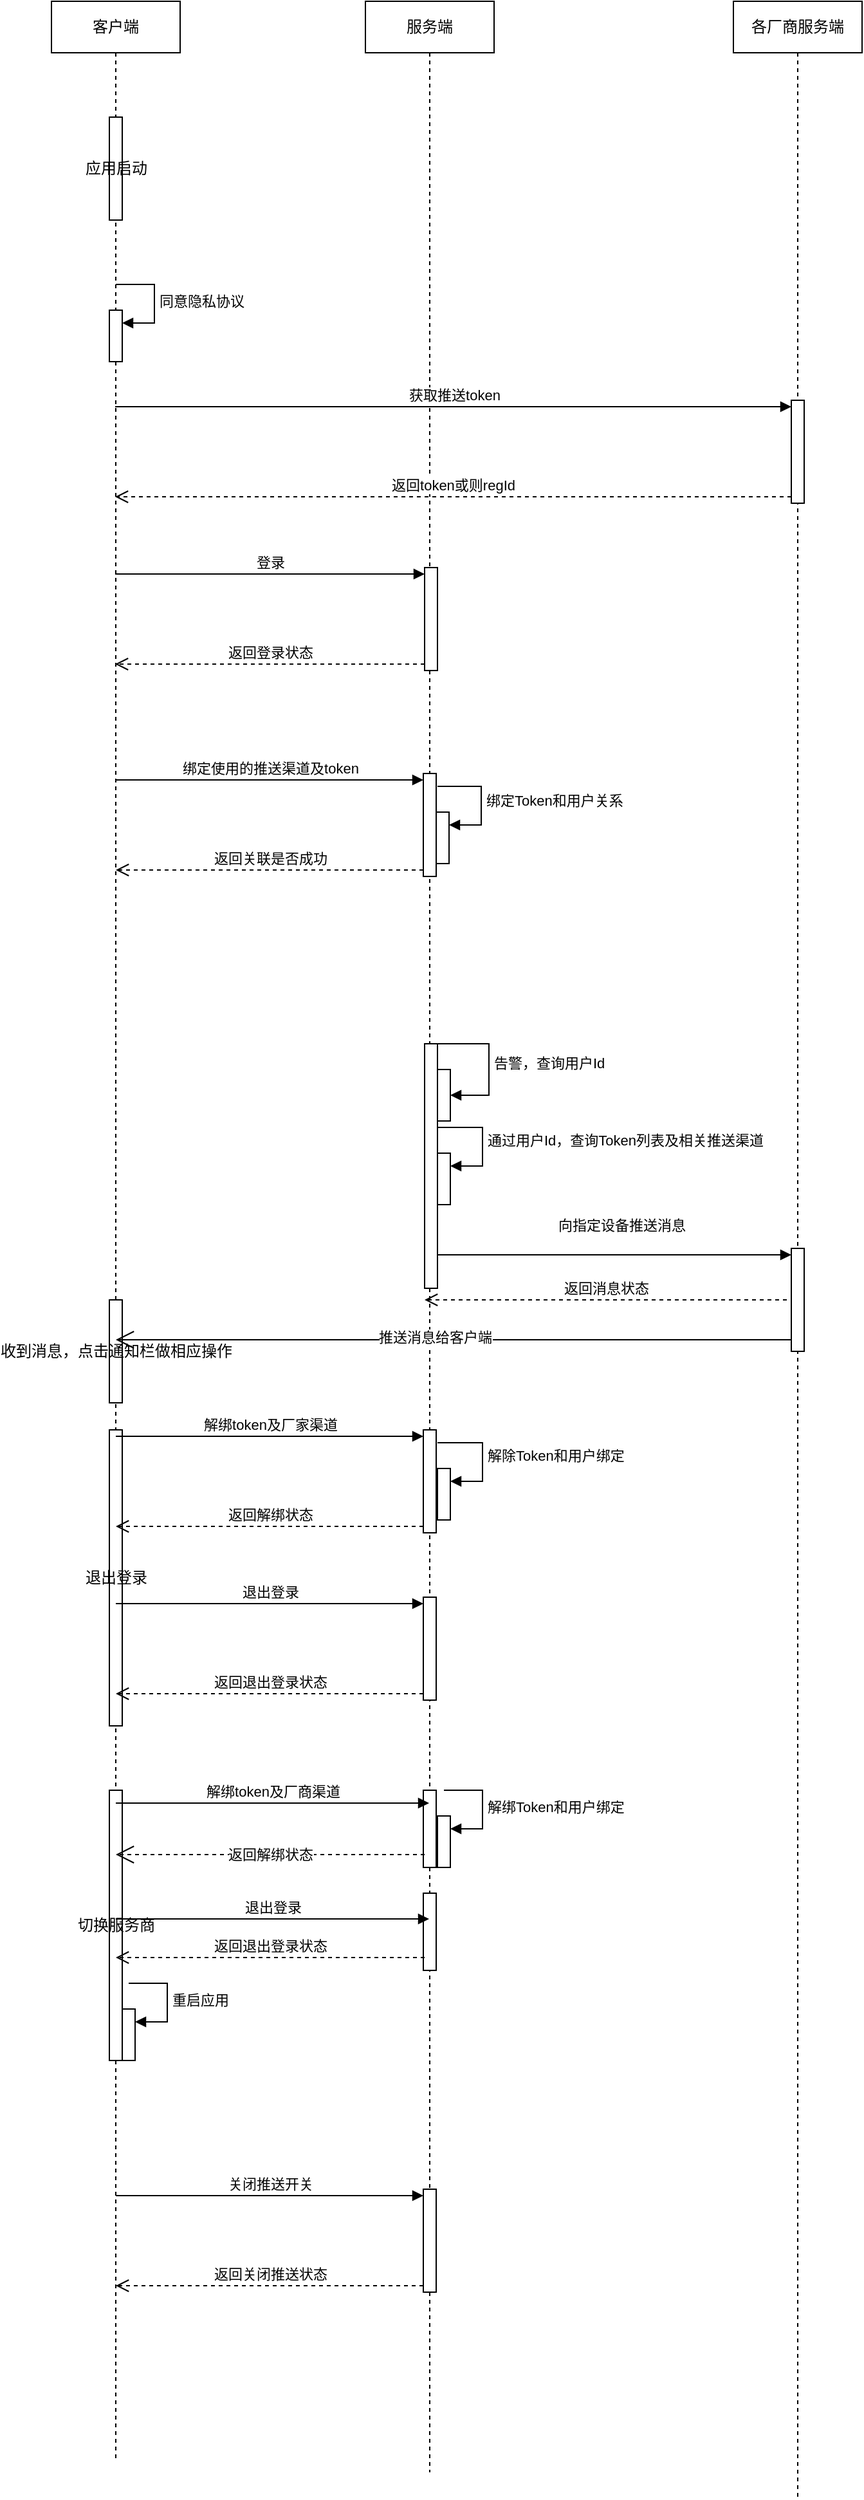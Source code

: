 <mxfile version="22.0.4" type="github">
  <diagram name="第 1 页" id="6-j45o7W-66angElEHuD">
    <mxGraphModel dx="1434" dy="790" grid="1" gridSize="10" guides="1" tooltips="1" connect="1" arrows="1" fold="1" page="1" pageScale="1" pageWidth="827" pageHeight="1169" math="0" shadow="0">
      <root>
        <mxCell id="0" />
        <mxCell id="1" parent="0" />
        <mxCell id="sv7yGNRD_cg-8nogzaBN-1" value="客户端" style="shape=umlLifeline;perimeter=lifelinePerimeter;whiteSpace=wrap;html=1;container=1;dropTarget=0;collapsible=0;recursiveResize=0;outlineConnect=0;portConstraint=eastwest;newEdgeStyle={&quot;curved&quot;:0,&quot;rounded&quot;:0};" parent="1" vertex="1">
          <mxGeometry x="70" y="80" width="100" height="1910" as="geometry" />
        </mxCell>
        <mxCell id="sv7yGNRD_cg-8nogzaBN-4" value="应用启动" style="html=1;points=[[0,0,0,0,5],[0,1,0,0,-5],[1,0,0,0,5],[1,1,0,0,-5]];perimeter=orthogonalPerimeter;outlineConnect=0;targetShapes=umlLifeline;portConstraint=eastwest;newEdgeStyle={&quot;curved&quot;:0,&quot;rounded&quot;:0};" parent="sv7yGNRD_cg-8nogzaBN-1" vertex="1">
          <mxGeometry x="45" y="90" width="10" height="80" as="geometry" />
        </mxCell>
        <mxCell id="sv7yGNRD_cg-8nogzaBN-7" value="" style="html=1;points=[[0,0,0,0,5],[0,1,0,0,-5],[1,0,0,0,5],[1,1,0,0,-5]];perimeter=orthogonalPerimeter;outlineConnect=0;targetShapes=umlLifeline;portConstraint=eastwest;newEdgeStyle={&quot;curved&quot;:0,&quot;rounded&quot;:0};" parent="sv7yGNRD_cg-8nogzaBN-1" vertex="1">
          <mxGeometry x="45" y="240" width="10" height="40" as="geometry" />
        </mxCell>
        <mxCell id="sv7yGNRD_cg-8nogzaBN-8" value="同意隐私协议" style="html=1;align=left;spacingLeft=2;endArrow=block;rounded=0;edgeStyle=orthogonalEdgeStyle;curved=0;rounded=0;" parent="sv7yGNRD_cg-8nogzaBN-1" target="sv7yGNRD_cg-8nogzaBN-7" edge="1">
          <mxGeometry relative="1" as="geometry">
            <mxPoint x="50" y="220" as="sourcePoint" />
            <Array as="points">
              <mxPoint x="80" y="250" />
            </Array>
          </mxGeometry>
        </mxCell>
        <mxCell id="sv7yGNRD_cg-8nogzaBN-24" value="收到消息，点击通知栏做相应操作" style="html=1;points=[[0,0,0,0,5],[0,1,0,0,-5],[1,0,0,0,5],[1,1,0,0,-5]];perimeter=orthogonalPerimeter;outlineConnect=0;targetShapes=umlLifeline;portConstraint=eastwest;newEdgeStyle={&quot;curved&quot;:0,&quot;rounded&quot;:0};" parent="sv7yGNRD_cg-8nogzaBN-1" vertex="1">
          <mxGeometry x="45" y="1009" width="10" height="80" as="geometry" />
        </mxCell>
        <mxCell id="DIlMTladKK_tDg8o12hu-1" value="退出登录" style="html=1;points=[[0,0,0,0,5],[0,1,0,0,-5],[1,0,0,0,5],[1,1,0,0,-5]];perimeter=orthogonalPerimeter;outlineConnect=0;targetShapes=umlLifeline;portConstraint=eastwest;newEdgeStyle={&quot;curved&quot;:0,&quot;rounded&quot;:0};" vertex="1" parent="sv7yGNRD_cg-8nogzaBN-1">
          <mxGeometry x="45" y="1110" width="10" height="230" as="geometry" />
        </mxCell>
        <mxCell id="DIlMTladKK_tDg8o12hu-6" value="切换服务商" style="html=1;points=[[0,0,0,0,5],[0,1,0,0,-5],[1,0,0,0,5],[1,1,0,0,-5]];perimeter=orthogonalPerimeter;outlineConnect=0;targetShapes=umlLifeline;portConstraint=eastwest;newEdgeStyle={&quot;curved&quot;:0,&quot;rounded&quot;:0};" vertex="1" parent="sv7yGNRD_cg-8nogzaBN-1">
          <mxGeometry x="45" y="1390" width="10" height="210" as="geometry" />
        </mxCell>
        <mxCell id="DIlMTladKK_tDg8o12hu-22" value="" style="html=1;points=[[0,0,0,0,5],[0,1,0,0,-5],[1,0,0,0,5],[1,1,0,0,-5]];perimeter=orthogonalPerimeter;outlineConnect=0;targetShapes=umlLifeline;portConstraint=eastwest;newEdgeStyle={&quot;curved&quot;:0,&quot;rounded&quot;:0};" vertex="1" parent="sv7yGNRD_cg-8nogzaBN-1">
          <mxGeometry x="55" y="1560" width="10" height="40" as="geometry" />
        </mxCell>
        <mxCell id="DIlMTladKK_tDg8o12hu-23" value="重启应用" style="html=1;align=left;spacingLeft=2;endArrow=block;rounded=0;edgeStyle=orthogonalEdgeStyle;curved=0;rounded=0;" edge="1" target="DIlMTladKK_tDg8o12hu-22" parent="sv7yGNRD_cg-8nogzaBN-1">
          <mxGeometry relative="1" as="geometry">
            <mxPoint x="60" y="1540" as="sourcePoint" />
            <Array as="points">
              <mxPoint x="90" y="1570" />
            </Array>
          </mxGeometry>
        </mxCell>
        <mxCell id="sv7yGNRD_cg-8nogzaBN-2" value="服务端" style="shape=umlLifeline;perimeter=lifelinePerimeter;whiteSpace=wrap;html=1;container=1;dropTarget=0;collapsible=0;recursiveResize=0;outlineConnect=0;portConstraint=eastwest;newEdgeStyle={&quot;curved&quot;:0,&quot;rounded&quot;:0};" parent="1" vertex="1">
          <mxGeometry x="314" y="80" width="100" height="1920" as="geometry" />
        </mxCell>
        <mxCell id="sv7yGNRD_cg-8nogzaBN-15" value="" style="html=1;points=[[0,0,0,0,5],[0,1,0,0,-5],[1,0,0,0,5],[1,1,0,0,-5]];perimeter=orthogonalPerimeter;outlineConnect=0;targetShapes=umlLifeline;portConstraint=eastwest;newEdgeStyle={&quot;curved&quot;:0,&quot;rounded&quot;:0};" parent="sv7yGNRD_cg-8nogzaBN-2" vertex="1">
          <mxGeometry x="45" y="600" width="10" height="80" as="geometry" />
        </mxCell>
        <mxCell id="sv7yGNRD_cg-8nogzaBN-19" value="" style="html=1;points=[[0,0,0,0,5],[0,1,0,0,-5],[1,0,0,0,5],[1,1,0,0,-5]];perimeter=orthogonalPerimeter;outlineConnect=0;targetShapes=umlLifeline;portConstraint=eastwest;newEdgeStyle={&quot;curved&quot;:0,&quot;rounded&quot;:0};" parent="sv7yGNRD_cg-8nogzaBN-2" vertex="1">
          <mxGeometry x="46" y="810" width="10" height="190" as="geometry" />
        </mxCell>
        <mxCell id="sv7yGNRD_cg-8nogzaBN-29" value="" style="html=1;points=[[0,0,0,0,5],[0,1,0,0,-5],[1,0,0,0,5],[1,1,0,0,-5]];perimeter=orthogonalPerimeter;outlineConnect=0;targetShapes=umlLifeline;portConstraint=eastwest;newEdgeStyle={&quot;curved&quot;:0,&quot;rounded&quot;:0};" parent="sv7yGNRD_cg-8nogzaBN-2" vertex="1">
          <mxGeometry x="45" y="1110" width="10" height="80" as="geometry" />
        </mxCell>
        <mxCell id="ZP5Zvn0at6DC-guyt6DE-2" value="" style="html=1;points=[[0,0,0,0,5],[0,1,0,0,-5],[1,0,0,0,5],[1,1,0,0,-5]];perimeter=orthogonalPerimeter;outlineConnect=0;targetShapes=umlLifeline;portConstraint=eastwest;newEdgeStyle={&quot;curved&quot;:0,&quot;rounded&quot;:0};" parent="sv7yGNRD_cg-8nogzaBN-2" vertex="1">
          <mxGeometry x="56" y="830" width="10" height="40" as="geometry" />
        </mxCell>
        <mxCell id="ZP5Zvn0at6DC-guyt6DE-3" value="告警，查询用户Id" style="html=1;align=left;spacingLeft=2;endArrow=block;rounded=0;edgeStyle=orthogonalEdgeStyle;curved=0;rounded=0;" parent="sv7yGNRD_cg-8nogzaBN-2" source="sv7yGNRD_cg-8nogzaBN-19" target="ZP5Zvn0at6DC-guyt6DE-2" edge="1">
          <mxGeometry relative="1" as="geometry">
            <mxPoint x="66" y="830" as="sourcePoint" />
            <Array as="points">
              <mxPoint x="96" y="810" />
              <mxPoint x="96" y="850" />
            </Array>
            <mxPoint as="offset" />
          </mxGeometry>
        </mxCell>
        <mxCell id="ZP5Zvn0at6DC-guyt6DE-6" value="" style="html=1;points=[[0,0,0,0,5],[0,1,0,0,-5],[1,0,0,0,5],[1,1,0,0,-5]];perimeter=orthogonalPerimeter;outlineConnect=0;targetShapes=umlLifeline;portConstraint=eastwest;newEdgeStyle={&quot;curved&quot;:0,&quot;rounded&quot;:0};" parent="sv7yGNRD_cg-8nogzaBN-2" vertex="1">
          <mxGeometry x="56" y="895" width="10" height="40" as="geometry" />
        </mxCell>
        <mxCell id="ZP5Zvn0at6DC-guyt6DE-7" value="通过用户Id，查询Token列表及相关推送渠道" style="html=1;align=left;spacingLeft=2;endArrow=block;rounded=0;edgeStyle=orthogonalEdgeStyle;curved=0;rounded=0;" parent="sv7yGNRD_cg-8nogzaBN-2" target="ZP5Zvn0at6DC-guyt6DE-6" edge="1">
          <mxGeometry relative="1" as="geometry">
            <mxPoint x="56" y="875" as="sourcePoint" />
            <Array as="points">
              <mxPoint x="91" y="905" />
            </Array>
          </mxGeometry>
        </mxCell>
        <mxCell id="ZP5Zvn0at6DC-guyt6DE-10" value="" style="html=1;points=[[0,0,0,0,5],[0,1,0,0,-5],[1,0,0,0,5],[1,1,0,0,-5]];perimeter=orthogonalPerimeter;outlineConnect=0;targetShapes=umlLifeline;portConstraint=eastwest;newEdgeStyle={&quot;curved&quot;:0,&quot;rounded&quot;:0};" parent="sv7yGNRD_cg-8nogzaBN-2" vertex="1">
          <mxGeometry x="55" y="630" width="10" height="40" as="geometry" />
        </mxCell>
        <mxCell id="ZP5Zvn0at6DC-guyt6DE-11" value="绑定Token和用户关系" style="html=1;align=left;spacingLeft=2;endArrow=block;rounded=0;edgeStyle=orthogonalEdgeStyle;curved=0;rounded=0;" parent="sv7yGNRD_cg-8nogzaBN-2" target="ZP5Zvn0at6DC-guyt6DE-10" edge="1">
          <mxGeometry relative="1" as="geometry">
            <mxPoint x="56" y="610" as="sourcePoint" />
            <Array as="points">
              <mxPoint x="90" y="640" />
            </Array>
          </mxGeometry>
        </mxCell>
        <mxCell id="ZP5Zvn0at6DC-guyt6DE-12" value="" style="html=1;points=[[0,0,0,0,5],[0,1,0,0,-5],[1,0,0,0,5],[1,1,0,0,-5]];perimeter=orthogonalPerimeter;outlineConnect=0;targetShapes=umlLifeline;portConstraint=eastwest;newEdgeStyle={&quot;curved&quot;:0,&quot;rounded&quot;:0};" parent="sv7yGNRD_cg-8nogzaBN-2" vertex="1">
          <mxGeometry x="56" y="1140" width="10" height="40" as="geometry" />
        </mxCell>
        <mxCell id="ZP5Zvn0at6DC-guyt6DE-13" value="解除Token和用户绑定" style="html=1;align=left;spacingLeft=2;endArrow=block;rounded=0;edgeStyle=orthogonalEdgeStyle;curved=0;rounded=0;" parent="sv7yGNRD_cg-8nogzaBN-2" target="ZP5Zvn0at6DC-guyt6DE-12" edge="1">
          <mxGeometry relative="1" as="geometry">
            <mxPoint x="56" y="1120" as="sourcePoint" />
            <Array as="points">
              <mxPoint x="91" y="1150" />
            </Array>
          </mxGeometry>
        </mxCell>
        <mxCell id="DIlMTladKK_tDg8o12hu-2" value="" style="html=1;points=[[0,0,0,0,5],[0,1,0,0,-5],[1,0,0,0,5],[1,1,0,0,-5]];perimeter=orthogonalPerimeter;outlineConnect=0;targetShapes=umlLifeline;portConstraint=eastwest;newEdgeStyle={&quot;curved&quot;:0,&quot;rounded&quot;:0};" vertex="1" parent="sv7yGNRD_cg-8nogzaBN-2">
          <mxGeometry x="45" y="1240" width="10" height="80" as="geometry" />
        </mxCell>
        <mxCell id="DIlMTladKK_tDg8o12hu-7" value="" style="html=1;points=[[0,0,0,0,5],[0,1,0,0,-5],[1,0,0,0,5],[1,1,0,0,-5]];perimeter=orthogonalPerimeter;outlineConnect=0;targetShapes=umlLifeline;portConstraint=eastwest;newEdgeStyle={&quot;curved&quot;:0,&quot;rounded&quot;:0};" vertex="1" parent="sv7yGNRD_cg-8nogzaBN-2">
          <mxGeometry x="45" y="1390" width="10" height="60" as="geometry" />
        </mxCell>
        <mxCell id="DIlMTladKK_tDg8o12hu-8" value="" style="html=1;points=[[0,0,0,0,5],[0,1,0,0,-5],[1,0,0,0,5],[1,1,0,0,-5]];perimeter=orthogonalPerimeter;outlineConnect=0;targetShapes=umlLifeline;portConstraint=eastwest;newEdgeStyle={&quot;curved&quot;:0,&quot;rounded&quot;:0};" vertex="1" parent="sv7yGNRD_cg-8nogzaBN-2">
          <mxGeometry x="45" y="1470" width="10" height="60" as="geometry" />
        </mxCell>
        <mxCell id="DIlMTladKK_tDg8o12hu-13" value="" style="html=1;points=[[0,0,0,0,5],[0,1,0,0,-5],[1,0,0,0,5],[1,1,0,0,-5]];perimeter=orthogonalPerimeter;outlineConnect=0;targetShapes=umlLifeline;portConstraint=eastwest;newEdgeStyle={&quot;curved&quot;:0,&quot;rounded&quot;:0};" vertex="1" parent="sv7yGNRD_cg-8nogzaBN-2">
          <mxGeometry x="56" y="1410" width="10" height="40" as="geometry" />
        </mxCell>
        <mxCell id="DIlMTladKK_tDg8o12hu-14" value="解绑Token和用户绑定" style="html=1;align=left;spacingLeft=2;endArrow=block;rounded=0;edgeStyle=orthogonalEdgeStyle;curved=0;rounded=0;" edge="1" target="DIlMTladKK_tDg8o12hu-13" parent="sv7yGNRD_cg-8nogzaBN-2">
          <mxGeometry relative="1" as="geometry">
            <mxPoint x="61" y="1390" as="sourcePoint" />
            <Array as="points">
              <mxPoint x="91" y="1420" />
            </Array>
          </mxGeometry>
        </mxCell>
        <mxCell id="DIlMTladKK_tDg8o12hu-25" value="" style="html=1;points=[[0,0,0,0,5],[0,1,0,0,-5],[1,0,0,0,5],[1,1,0,0,-5]];perimeter=orthogonalPerimeter;outlineConnect=0;targetShapes=umlLifeline;portConstraint=eastwest;newEdgeStyle={&quot;curved&quot;:0,&quot;rounded&quot;:0};" vertex="1" parent="sv7yGNRD_cg-8nogzaBN-2">
          <mxGeometry x="45" y="1700" width="10" height="80" as="geometry" />
        </mxCell>
        <mxCell id="sv7yGNRD_cg-8nogzaBN-3" value="各厂商服务端" style="shape=umlLifeline;perimeter=lifelinePerimeter;whiteSpace=wrap;html=1;container=1;dropTarget=0;collapsible=0;recursiveResize=0;outlineConnect=0;portConstraint=eastwest;newEdgeStyle={&quot;curved&quot;:0,&quot;rounded&quot;:0};" parent="1" vertex="1">
          <mxGeometry x="600" y="80" width="100" height="1940" as="geometry" />
        </mxCell>
        <mxCell id="sv7yGNRD_cg-8nogzaBN-12" value="" style="html=1;points=[[0,0,0,0,5],[0,1,0,0,-5],[1,0,0,0,5],[1,1,0,0,-5]];perimeter=orthogonalPerimeter;outlineConnect=0;targetShapes=umlLifeline;portConstraint=eastwest;newEdgeStyle={&quot;curved&quot;:0,&quot;rounded&quot;:0};" parent="sv7yGNRD_cg-8nogzaBN-3" vertex="1">
          <mxGeometry x="45" y="310" width="10" height="80" as="geometry" />
        </mxCell>
        <mxCell id="sv7yGNRD_cg-8nogzaBN-21" value="" style="html=1;points=[[0,0,0,0,5],[0,1,0,0,-5],[1,0,0,0,5],[1,1,0,0,-5]];perimeter=orthogonalPerimeter;outlineConnect=0;targetShapes=umlLifeline;portConstraint=eastwest;newEdgeStyle={&quot;curved&quot;:0,&quot;rounded&quot;:0};" parent="sv7yGNRD_cg-8nogzaBN-3" vertex="1">
          <mxGeometry x="45" y="969" width="10" height="80" as="geometry" />
        </mxCell>
        <mxCell id="sv7yGNRD_cg-8nogzaBN-13" value="获取推送token" style="html=1;verticalAlign=bottom;endArrow=block;curved=0;rounded=0;entryX=0;entryY=0;entryDx=0;entryDy=5;" parent="1" target="sv7yGNRD_cg-8nogzaBN-12" edge="1">
          <mxGeometry relative="1" as="geometry">
            <mxPoint x="119.5" y="395" as="sourcePoint" />
          </mxGeometry>
        </mxCell>
        <mxCell id="sv7yGNRD_cg-8nogzaBN-14" value="返回token或则regId" style="html=1;verticalAlign=bottom;endArrow=open;dashed=1;endSize=8;curved=0;rounded=0;exitX=0;exitY=1;exitDx=0;exitDy=-5;" parent="1" source="sv7yGNRD_cg-8nogzaBN-12" edge="1">
          <mxGeometry relative="1" as="geometry">
            <mxPoint x="119.5" y="465" as="targetPoint" />
          </mxGeometry>
        </mxCell>
        <mxCell id="sv7yGNRD_cg-8nogzaBN-16" value="绑定使用的推送渠道及token" style="html=1;verticalAlign=bottom;endArrow=block;curved=0;rounded=0;entryX=0;entryY=0;entryDx=0;entryDy=5;" parent="1" source="sv7yGNRD_cg-8nogzaBN-1" target="sv7yGNRD_cg-8nogzaBN-15" edge="1">
          <mxGeometry relative="1" as="geometry">
            <mxPoint x="289" y="685" as="sourcePoint" />
          </mxGeometry>
        </mxCell>
        <mxCell id="sv7yGNRD_cg-8nogzaBN-17" value="返回关联是否成功" style="html=1;verticalAlign=bottom;endArrow=open;dashed=1;endSize=8;curved=0;rounded=0;exitX=0;exitY=1;exitDx=0;exitDy=-5;" parent="1" source="sv7yGNRD_cg-8nogzaBN-15" target="sv7yGNRD_cg-8nogzaBN-1" edge="1">
          <mxGeometry relative="1" as="geometry">
            <mxPoint x="289" y="755" as="targetPoint" />
          </mxGeometry>
        </mxCell>
        <mxCell id="sv7yGNRD_cg-8nogzaBN-22" value="向指定设备推送消息" style="html=1;verticalAlign=bottom;endArrow=block;curved=0;rounded=0;entryX=0;entryY=0;entryDx=0;entryDy=5;" parent="1" source="sv7yGNRD_cg-8nogzaBN-19" target="sv7yGNRD_cg-8nogzaBN-21" edge="1">
          <mxGeometry x="0.041" y="14" relative="1" as="geometry">
            <mxPoint x="380" y="1054" as="sourcePoint" />
            <mxPoint as="offset" />
          </mxGeometry>
        </mxCell>
        <mxCell id="sv7yGNRD_cg-8nogzaBN-23" value="返回消息状态" style="html=1;verticalAlign=bottom;endArrow=open;dashed=1;endSize=8;curved=0;rounded=0;exitX=0;exitY=1;exitDx=0;exitDy=-5;" parent="1" edge="1">
          <mxGeometry relative="1" as="geometry">
            <mxPoint x="360" y="1089" as="targetPoint" />
            <mxPoint x="641.5" y="1089" as="sourcePoint" />
          </mxGeometry>
        </mxCell>
        <mxCell id="sv7yGNRD_cg-8nogzaBN-30" value="解绑token及厂家渠道" style="html=1;verticalAlign=bottom;endArrow=block;curved=0;rounded=0;entryX=0;entryY=0;entryDx=0;entryDy=5;" parent="1" source="sv7yGNRD_cg-8nogzaBN-1" target="sv7yGNRD_cg-8nogzaBN-29" edge="1">
          <mxGeometry relative="1" as="geometry">
            <mxPoint x="290" y="1125" as="sourcePoint" />
          </mxGeometry>
        </mxCell>
        <mxCell id="sv7yGNRD_cg-8nogzaBN-31" value="返回解绑状态" style="html=1;verticalAlign=bottom;endArrow=open;dashed=1;endSize=8;curved=0;rounded=0;exitX=0;exitY=1;exitDx=0;exitDy=-5;" parent="1" source="sv7yGNRD_cg-8nogzaBN-29" target="sv7yGNRD_cg-8nogzaBN-1" edge="1">
          <mxGeometry relative="1" as="geometry">
            <mxPoint x="290" y="1195" as="targetPoint" />
          </mxGeometry>
        </mxCell>
        <mxCell id="sv7yGNRD_cg-8nogzaBN-9" value="" style="html=1;points=[[0,0,0,0,5],[0,1,0,0,-5],[1,0,0,0,5],[1,1,0,0,-5]];perimeter=orthogonalPerimeter;outlineConnect=0;targetShapes=umlLifeline;portConstraint=eastwest;newEdgeStyle={&quot;curved&quot;:0,&quot;rounded&quot;:0};" parent="1" vertex="1">
          <mxGeometry x="360" y="520" width="10" height="80" as="geometry" />
        </mxCell>
        <mxCell id="sv7yGNRD_cg-8nogzaBN-10" value="登录" style="html=1;verticalAlign=bottom;endArrow=block;curved=0;rounded=0;entryX=0;entryY=0;entryDx=0;entryDy=5;" parent="1" target="sv7yGNRD_cg-8nogzaBN-9" edge="1">
          <mxGeometry relative="1" as="geometry">
            <mxPoint x="119.5" y="525" as="sourcePoint" />
          </mxGeometry>
        </mxCell>
        <mxCell id="sv7yGNRD_cg-8nogzaBN-11" value="返回登录状态" style="html=1;verticalAlign=bottom;endArrow=open;dashed=1;endSize=8;curved=0;rounded=0;exitX=0;exitY=1;exitDx=0;exitDy=-5;" parent="1" source="sv7yGNRD_cg-8nogzaBN-9" edge="1">
          <mxGeometry relative="1" as="geometry">
            <mxPoint x="119.5" y="595" as="targetPoint" />
          </mxGeometry>
        </mxCell>
        <mxCell id="GY2-AC5ymq7YgEknMSqd-1" value="" style="endArrow=open;endFill=1;endSize=12;html=1;rounded=0;" parent="1" source="sv7yGNRD_cg-8nogzaBN-21" edge="1">
          <mxGeometry width="160" relative="1" as="geometry">
            <mxPoint x="640" y="1120" as="sourcePoint" />
            <mxPoint x="120" y="1120" as="targetPoint" />
          </mxGeometry>
        </mxCell>
        <mxCell id="GY2-AC5ymq7YgEknMSqd-2" value="推送消息给客户端" style="edgeLabel;html=1;align=center;verticalAlign=middle;resizable=0;points=[];" parent="GY2-AC5ymq7YgEknMSqd-1" vertex="1" connectable="0">
          <mxGeometry x="0.056" y="-2" relative="1" as="geometry">
            <mxPoint as="offset" />
          </mxGeometry>
        </mxCell>
        <mxCell id="DIlMTladKK_tDg8o12hu-3" value="退出登录" style="html=1;verticalAlign=bottom;endArrow=block;curved=0;rounded=0;entryX=0;entryY=0;entryDx=0;entryDy=5;" edge="1" target="DIlMTladKK_tDg8o12hu-2" parent="1" source="sv7yGNRD_cg-8nogzaBN-1">
          <mxGeometry relative="1" as="geometry">
            <mxPoint x="289" y="1325" as="sourcePoint" />
          </mxGeometry>
        </mxCell>
        <mxCell id="DIlMTladKK_tDg8o12hu-4" value="返回退出登录状态" style="html=1;verticalAlign=bottom;endArrow=open;dashed=1;endSize=8;curved=0;rounded=0;exitX=0;exitY=1;exitDx=0;exitDy=-5;" edge="1" source="DIlMTladKK_tDg8o12hu-2" parent="1" target="sv7yGNRD_cg-8nogzaBN-1">
          <mxGeometry relative="1" as="geometry">
            <mxPoint x="289" y="1395" as="targetPoint" />
          </mxGeometry>
        </mxCell>
        <mxCell id="DIlMTladKK_tDg8o12hu-10" value="解绑token及厂商渠道" style="html=1;verticalAlign=bottom;endArrow=block;curved=0;rounded=0;" edge="1" parent="1" target="sv7yGNRD_cg-8nogzaBN-2">
          <mxGeometry width="80" relative="1" as="geometry">
            <mxPoint x="120" y="1480" as="sourcePoint" />
            <mxPoint x="200" y="1480" as="targetPoint" />
          </mxGeometry>
        </mxCell>
        <mxCell id="DIlMTladKK_tDg8o12hu-12" value="返回解绑状态" style="endArrow=open;endSize=12;dashed=1;html=1;rounded=0;" edge="1" parent="1" target="sv7yGNRD_cg-8nogzaBN-1">
          <mxGeometry width="160" relative="1" as="geometry">
            <mxPoint x="360" y="1520" as="sourcePoint" />
            <mxPoint x="149.5" y="1520" as="targetPoint" />
          </mxGeometry>
        </mxCell>
        <mxCell id="DIlMTladKK_tDg8o12hu-18" value="退出登录" style="html=1;verticalAlign=bottom;endArrow=block;curved=0;rounded=0;" edge="1" parent="1" target="sv7yGNRD_cg-8nogzaBN-2">
          <mxGeometry width="80" relative="1" as="geometry">
            <mxPoint x="120" y="1570" as="sourcePoint" />
            <mxPoint x="200" y="1570" as="targetPoint" />
          </mxGeometry>
        </mxCell>
        <mxCell id="DIlMTladKK_tDg8o12hu-19" value="返回退出登录状态" style="html=1;verticalAlign=bottom;endArrow=open;dashed=1;endSize=8;curved=0;rounded=0;" edge="1" parent="1" target="sv7yGNRD_cg-8nogzaBN-1">
          <mxGeometry relative="1" as="geometry">
            <mxPoint x="360" y="1600" as="sourcePoint" />
            <mxPoint x="280" y="1600" as="targetPoint" />
          </mxGeometry>
        </mxCell>
        <mxCell id="DIlMTladKK_tDg8o12hu-26" value="关闭推送开关" style="html=1;verticalAlign=bottom;endArrow=block;curved=0;rounded=0;entryX=0;entryY=0;entryDx=0;entryDy=5;" edge="1" target="DIlMTladKK_tDg8o12hu-25" parent="1" source="sv7yGNRD_cg-8nogzaBN-1">
          <mxGeometry relative="1" as="geometry">
            <mxPoint x="289" y="1785" as="sourcePoint" />
          </mxGeometry>
        </mxCell>
        <mxCell id="DIlMTladKK_tDg8o12hu-27" value="返回关闭推送状态" style="html=1;verticalAlign=bottom;endArrow=open;dashed=1;endSize=8;curved=0;rounded=0;exitX=0;exitY=1;exitDx=0;exitDy=-5;" edge="1" source="DIlMTladKK_tDg8o12hu-25" parent="1" target="sv7yGNRD_cg-8nogzaBN-1">
          <mxGeometry x="0.002" relative="1" as="geometry">
            <mxPoint x="289" y="1855" as="targetPoint" />
            <mxPoint as="offset" />
          </mxGeometry>
        </mxCell>
      </root>
    </mxGraphModel>
  </diagram>
</mxfile>
